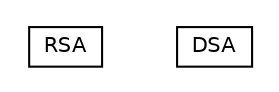 #!/usr/local/bin/dot
#
# Class diagram 
# Generated by UMLGraph version R5_6-24-gf6e263 (http://www.umlgraph.org/)
#

digraph G {
	edge [fontname="Helvetica",fontsize=10,labelfontname="Helvetica",labelfontsize=10];
	node [fontname="Helvetica",fontsize=10,shape=plaintext];
	nodesep=0.25;
	ranksep=0.5;
	// org.universAAL.ontology.cryptographic.asymmetric.RSA
	c16953 [label=<<table title="org.universAAL.ontology.cryptographic.asymmetric.RSA" border="0" cellborder="1" cellspacing="0" cellpadding="2" port="p" href="./RSA.html">
		<tr><td><table border="0" cellspacing="0" cellpadding="1">
<tr><td align="center" balign="center"> RSA </td></tr>
		</table></td></tr>
		</table>>, URL="./RSA.html", fontname="Helvetica", fontcolor="black", fontsize=10.0];
	// org.universAAL.ontology.cryptographic.asymmetric.DSA
	c16954 [label=<<table title="org.universAAL.ontology.cryptographic.asymmetric.DSA" border="0" cellborder="1" cellspacing="0" cellpadding="2" port="p" href="./DSA.html">
		<tr><td><table border="0" cellspacing="0" cellpadding="1">
<tr><td align="center" balign="center"> DSA </td></tr>
		</table></td></tr>
		</table>>, URL="./DSA.html", fontname="Helvetica", fontcolor="black", fontsize=10.0];
}

